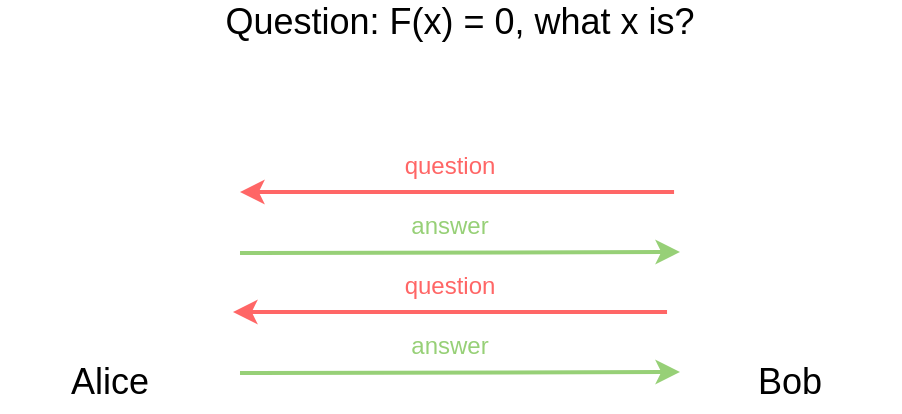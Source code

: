 <mxfile version="18.1.3" type="github">
  <diagram id="3yzu9L9B9edSbVnxSeDY" name="Page-1">
    <mxGraphModel dx="727" dy="471" grid="1" gridSize="10" guides="1" tooltips="1" connect="1" arrows="1" fold="1" page="1" pageScale="1" pageWidth="850" pageHeight="1100" math="0" shadow="0">
      <root>
        <mxCell id="0" />
        <mxCell id="1" parent="0" />
        <mxCell id="yQbNn83YkBJZnv28kB2a-3" value="&lt;font style=&quot;font-size: 18px;&quot;&gt;Question: F(x) = 0, what x is?&lt;/font&gt;" style="text;html=1;strokeColor=none;fillColor=none;align=center;verticalAlign=middle;whiteSpace=wrap;rounded=0;" vertex="1" parent="1">
          <mxGeometry x="245" y="230" width="290" height="10" as="geometry" />
        </mxCell>
        <mxCell id="yQbNn83YkBJZnv28kB2a-5" value="" style="shape=image;verticalLabelPosition=bottom;labelBackgroundColor=default;verticalAlign=top;aspect=fixed;imageAspect=0;image=https://upload.wikimedia.org/wikipedia/commons/thumb/c/cb/Noun_Project_people_icon_3376085.svg/1024px-Noun_Project_people_icon_3376085.svg.png;" vertex="1" parent="1">
          <mxGeometry x="160" y="300" width="110" height="110" as="geometry" />
        </mxCell>
        <mxCell id="yQbNn83YkBJZnv28kB2a-6" value="" style="shape=image;verticalLabelPosition=bottom;labelBackgroundColor=default;verticalAlign=top;aspect=fixed;imageAspect=0;image=https://upload.wikimedia.org/wikipedia/commons/thumb/c/cb/Noun_Project_people_icon_3376085.svg/1024px-Noun_Project_people_icon_3376085.svg.png;" vertex="1" parent="1">
          <mxGeometry x="500" y="300" width="110" height="110" as="geometry" />
        </mxCell>
        <mxCell id="yQbNn83YkBJZnv28kB2a-7" value="Alice" style="text;html=1;strokeColor=none;fillColor=none;align=center;verticalAlign=middle;whiteSpace=wrap;rounded=0;fontSize=18;" vertex="1" parent="1">
          <mxGeometry x="185" y="400" width="60" height="30" as="geometry" />
        </mxCell>
        <mxCell id="yQbNn83YkBJZnv28kB2a-8" value="Bob" style="text;html=1;strokeColor=none;fillColor=none;align=center;verticalAlign=middle;whiteSpace=wrap;rounded=0;fontSize=18;" vertex="1" parent="1">
          <mxGeometry x="525" y="400" width="60" height="30" as="geometry" />
        </mxCell>
        <mxCell id="yQbNn83YkBJZnv28kB2a-11" value="" style="endArrow=classic;html=1;rounded=0;fontSize=18;entryX=0;entryY=0.25;entryDx=0;entryDy=0;fillColor=#d5e8d4;strokeColor=#97D077;strokeWidth=2;" edge="1" parent="1">
          <mxGeometry width="50" height="50" relative="1" as="geometry">
            <mxPoint x="280" y="410.5" as="sourcePoint" />
            <mxPoint x="500" y="410" as="targetPoint" />
          </mxGeometry>
        </mxCell>
        <mxCell id="yQbNn83YkBJZnv28kB2a-13" value="" style="endArrow=classic;html=1;rounded=0;fontSize=18;entryX=0;entryY=0.25;entryDx=0;entryDy=0;fillColor=#d5e8d4;strokeColor=#97D077;strokeWidth=2;" edge="1" parent="1">
          <mxGeometry width="50" height="50" relative="1" as="geometry">
            <mxPoint x="280" y="350.5" as="sourcePoint" />
            <mxPoint x="500" y="350" as="targetPoint" />
          </mxGeometry>
        </mxCell>
        <mxCell id="yQbNn83YkBJZnv28kB2a-15" value="" style="endArrow=classic;html=1;rounded=0;fontSize=18;exitX=-0.027;exitY=0.182;exitDx=0;exitDy=0;exitPerimeter=0;fillColor=#f8cecc;strokeColor=#FF6666;strokeWidth=2;" edge="1" parent="1" source="yQbNn83YkBJZnv28kB2a-6">
          <mxGeometry width="50" height="50" relative="1" as="geometry">
            <mxPoint x="480" y="320" as="sourcePoint" />
            <mxPoint x="280" y="320" as="targetPoint" />
          </mxGeometry>
        </mxCell>
        <mxCell id="yQbNn83YkBJZnv28kB2a-16" value="" style="endArrow=classic;html=1;rounded=0;fontSize=18;exitX=-0.027;exitY=0.182;exitDx=0;exitDy=0;exitPerimeter=0;fillColor=#f8cecc;strokeColor=#FF6666;strokeWidth=2;" edge="1" parent="1">
          <mxGeometry width="50" height="50" relative="1" as="geometry">
            <mxPoint x="493.52" y="380.02" as="sourcePoint" />
            <mxPoint x="276.49" y="380" as="targetPoint" />
          </mxGeometry>
        </mxCell>
        <mxCell id="yQbNn83YkBJZnv28kB2a-17" value="&lt;font color=&quot;#ff6666&quot; style=&quot;font-size: 12px;&quot;&gt;question&lt;/font&gt;" style="text;html=1;strokeColor=none;fillColor=none;align=center;verticalAlign=middle;whiteSpace=wrap;rounded=0;fontSize=18;" vertex="1" parent="1">
          <mxGeometry x="355" y="290" width="60" height="30" as="geometry" />
        </mxCell>
        <mxCell id="yQbNn83YkBJZnv28kB2a-18" value="&lt;font color=&quot;#ff6666&quot; style=&quot;font-size: 12px;&quot;&gt;question&lt;/font&gt;" style="text;html=1;strokeColor=none;fillColor=none;align=center;verticalAlign=middle;whiteSpace=wrap;rounded=0;fontSize=18;" vertex="1" parent="1">
          <mxGeometry x="355" y="350" width="60" height="30" as="geometry" />
        </mxCell>
        <mxCell id="yQbNn83YkBJZnv28kB2a-19" value="&lt;font color=&quot;#97d077&quot; style=&quot;font-size: 12px;&quot;&gt;answer&lt;/font&gt;" style="text;html=1;strokeColor=none;fillColor=none;align=center;verticalAlign=middle;whiteSpace=wrap;rounded=0;fontSize=18;" vertex="1" parent="1">
          <mxGeometry x="355" y="320" width="60" height="30" as="geometry" />
        </mxCell>
        <mxCell id="yQbNn83YkBJZnv28kB2a-20" value="&lt;font color=&quot;#97d077&quot; style=&quot;font-size: 12px;&quot;&gt;answer&lt;/font&gt;" style="text;html=1;strokeColor=none;fillColor=none;align=center;verticalAlign=middle;whiteSpace=wrap;rounded=0;fontSize=18;" vertex="1" parent="1">
          <mxGeometry x="355" y="380" width="60" height="30" as="geometry" />
        </mxCell>
      </root>
    </mxGraphModel>
  </diagram>
</mxfile>
